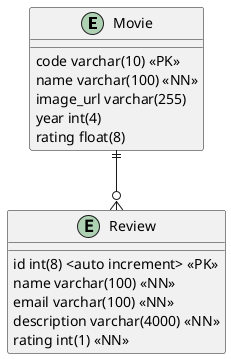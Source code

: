@startuml "Modelo Entidad Relacion"

Entity Movie {
  code varchar(10) <<PK>>
  name varchar(100) <<NN>>
  image_url varchar(255)
  year int(4)
  rating float(8)
}

Entity Review {
  id int(8) <auto increment> <<PK>>
  name varchar(100) <<NN>>
  email varchar(100) <<NN>>
  description varchar(4000) <<NN>>
  rating int(1) <<NN>>
}

Movie ||--o{ Review

@enduml
